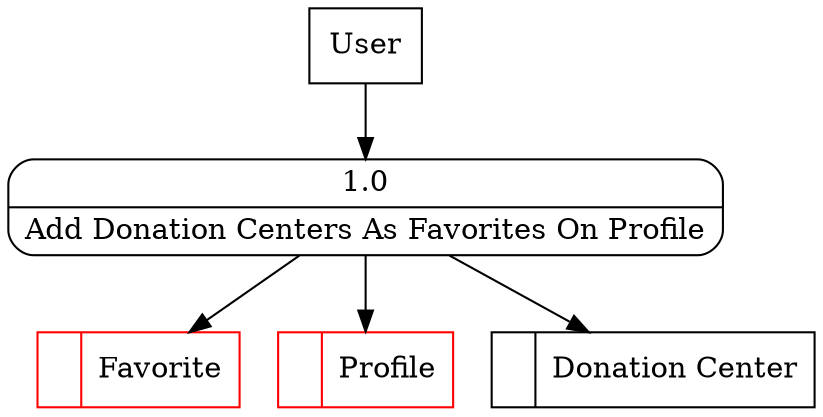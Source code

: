 digraph dfd2{ 
node[shape=record]
200 [label="<f0>  |<f1> Favorite " color=red];
201 [label="<f0>  |<f1> Profile " color=red];
202 [label="<f0>  |<f1> Donation Center " ];
203 [label="User" shape=box];
204 [label="{<f0> 1.0|<f1> Add Donation Centers As Favorites On Profile }" shape=Mrecord];
203 -> 204
204 -> 202
204 -> 200
204 -> 201
}